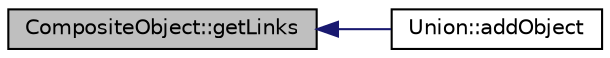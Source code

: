 digraph "CompositeObject::getLinks"
{
  edge [fontname="Helvetica",fontsize="10",labelfontname="Helvetica",labelfontsize="10"];
  node [fontname="Helvetica",fontsize="10",shape=record];
  rankdir="LR";
  Node29 [label="CompositeObject::getLinks",height=0.2,width=0.4,color="black", fillcolor="grey75", style="filled", fontcolor="black"];
  Node29 -> Node30 [dir="back",color="midnightblue",fontsize="10",style="solid",fontname="Helvetica"];
  Node30 [label="Union::addObject",height=0.2,width=0.4,color="black", fillcolor="white", style="filled",URL="$classUnion.html#a631b7822063fbc0f15c650d8e35d10bc",tooltip="Adds an object to the composite. "];
}
